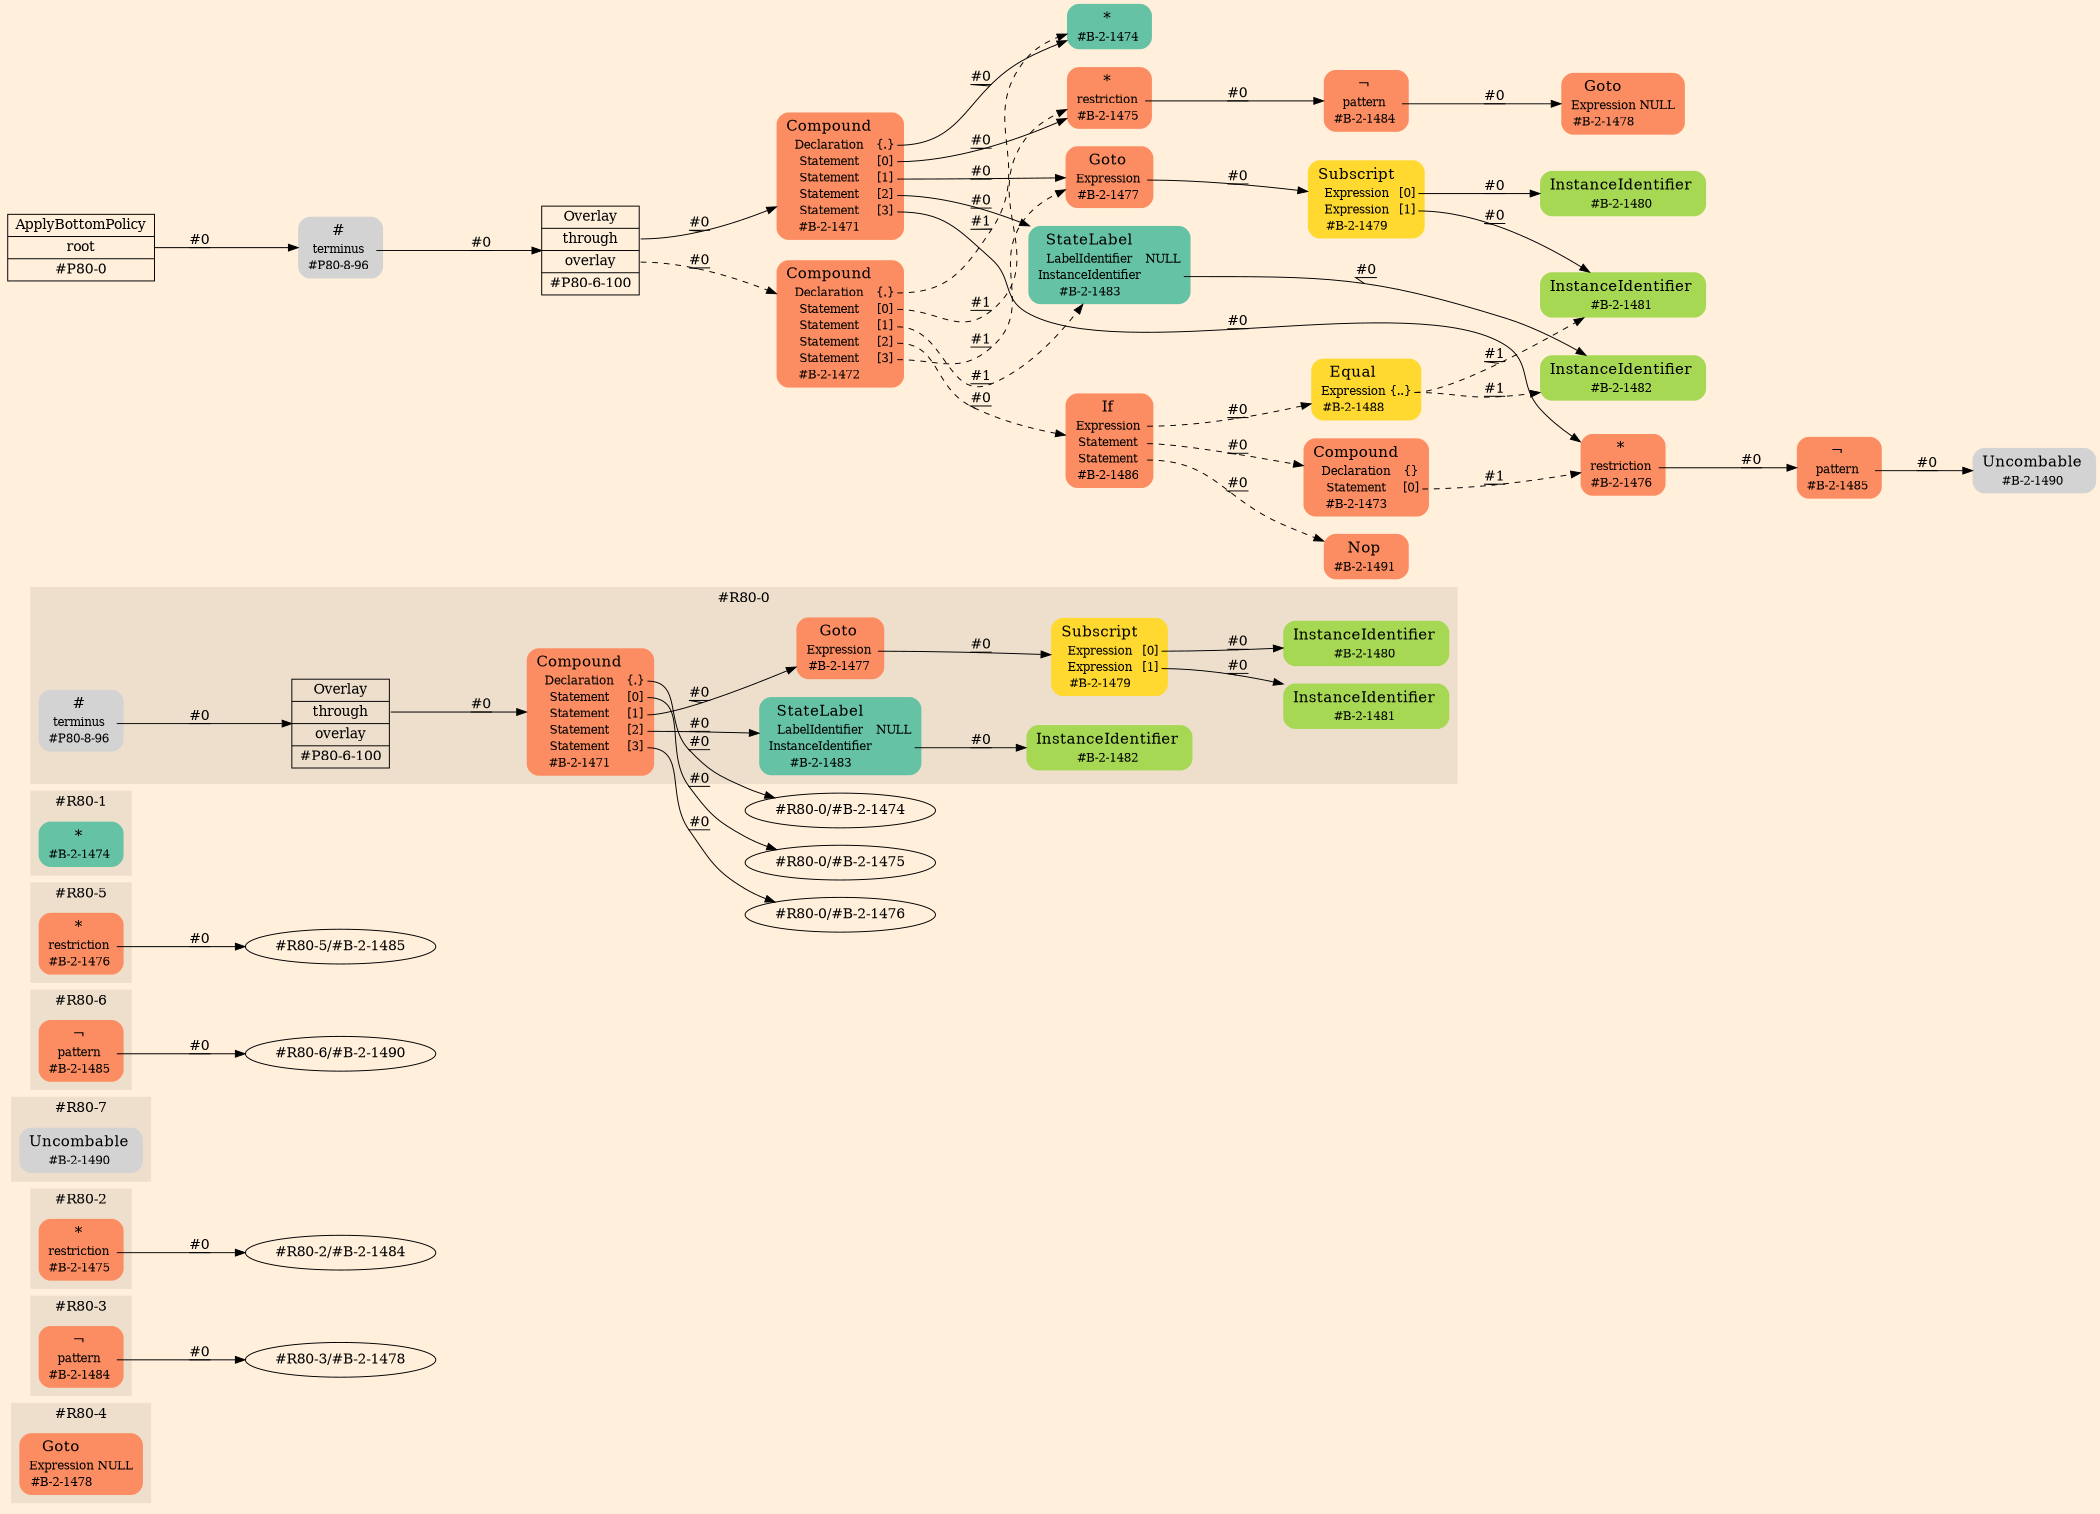 digraph Inferno {
graph [
rankdir = "LR"
ranksep = 1.0
size = "14,20"
bgcolor = antiquewhite1
color = black
fontcolor = black
];
node [
];
subgraph "cluster#R80-4" {
label = "#R80-4"
style = "filled"
color = antiquewhite2
"#R80-4/#B-2-1478" [
shape = "plaintext"
fillcolor = "/set28/2"
label = <<TABLE BORDER="0" CELLBORDER="0" CELLSPACING="0">
 <TR>
  <TD><FONT POINT-SIZE="16.0">Goto</FONT></TD>
  <TD></TD>
 </TR>
 <TR>
  <TD>Expression</TD>
  <TD PORT="port0">NULL</TD>
 </TR>
 <TR>
  <TD>#B-2-1478</TD>
  <TD PORT="port1"></TD>
 </TR>
</TABLE>>
style = "rounded,filled"
fontsize = "12"
];
}
subgraph "cluster#R80-3" {
label = "#R80-3"
style = "filled"
color = antiquewhite2
"#R80-3/#B-2-1484" [
shape = "plaintext"
fillcolor = "/set28/2"
label = <<TABLE BORDER="0" CELLBORDER="0" CELLSPACING="0">
 <TR>
  <TD><FONT POINT-SIZE="16.0">¬</FONT></TD>
  <TD></TD>
 </TR>
 <TR>
  <TD>pattern</TD>
  <TD PORT="port0"></TD>
 </TR>
 <TR>
  <TD>#B-2-1484</TD>
  <TD PORT="port1"></TD>
 </TR>
</TABLE>>
style = "rounded,filled"
fontsize = "12"
];
}
subgraph "cluster#R80-2" {
label = "#R80-2"
style = "filled"
color = antiquewhite2
"#R80-2/#B-2-1475" [
shape = "plaintext"
fillcolor = "/set28/2"
label = <<TABLE BORDER="0" CELLBORDER="0" CELLSPACING="0">
 <TR>
  <TD><FONT POINT-SIZE="16.0">*</FONT></TD>
  <TD></TD>
 </TR>
 <TR>
  <TD>restriction</TD>
  <TD PORT="port0"></TD>
 </TR>
 <TR>
  <TD>#B-2-1475</TD>
  <TD PORT="port1"></TD>
 </TR>
</TABLE>>
style = "rounded,filled"
fontsize = "12"
];
}
subgraph "cluster#R80-7" {
label = "#R80-7"
style = "filled"
color = antiquewhite2
"#R80-7/#B-2-1490" [
shape = "plaintext"
label = <<TABLE BORDER="0" CELLBORDER="0" CELLSPACING="0">
 <TR>
  <TD><FONT POINT-SIZE="16.0">Uncombable</FONT></TD>
  <TD></TD>
 </TR>
 <TR>
  <TD>#B-2-1490</TD>
  <TD PORT="port0"></TD>
 </TR>
</TABLE>>
style = "rounded,filled"
fontsize = "12"
];
}
subgraph "cluster#R80-6" {
label = "#R80-6"
style = "filled"
color = antiquewhite2
"#R80-6/#B-2-1485" [
shape = "plaintext"
fillcolor = "/set28/2"
label = <<TABLE BORDER="0" CELLBORDER="0" CELLSPACING="0">
 <TR>
  <TD><FONT POINT-SIZE="16.0">¬</FONT></TD>
  <TD></TD>
 </TR>
 <TR>
  <TD>pattern</TD>
  <TD PORT="port0"></TD>
 </TR>
 <TR>
  <TD>#B-2-1485</TD>
  <TD PORT="port1"></TD>
 </TR>
</TABLE>>
style = "rounded,filled"
fontsize = "12"
];
}
subgraph "cluster#R80-5" {
label = "#R80-5"
style = "filled"
color = antiquewhite2
"#R80-5/#B-2-1476" [
shape = "plaintext"
fillcolor = "/set28/2"
label = <<TABLE BORDER="0" CELLBORDER="0" CELLSPACING="0">
 <TR>
  <TD><FONT POINT-SIZE="16.0">*</FONT></TD>
  <TD></TD>
 </TR>
 <TR>
  <TD>restriction</TD>
  <TD PORT="port0"></TD>
 </TR>
 <TR>
  <TD>#B-2-1476</TD>
  <TD PORT="port1"></TD>
 </TR>
</TABLE>>
style = "rounded,filled"
fontsize = "12"
];
}
subgraph "cluster#R80-1" {
label = "#R80-1"
style = "filled"
color = antiquewhite2
"#R80-1/#B-2-1474" [
shape = "plaintext"
fillcolor = "/set28/1"
label = <<TABLE BORDER="0" CELLBORDER="0" CELLSPACING="0">
 <TR>
  <TD><FONT POINT-SIZE="16.0">*</FONT></TD>
  <TD></TD>
 </TR>
 <TR>
  <TD>#B-2-1474</TD>
  <TD PORT="port0"></TD>
 </TR>
</TABLE>>
style = "rounded,filled"
fontsize = "12"
];
}
subgraph "cluster#R80-0" {
label = "#R80-0"
style = "filled"
color = antiquewhite2
"#R80-0/#B-2-1482" [
shape = "plaintext"
fillcolor = "/set28/5"
label = <<TABLE BORDER="0" CELLBORDER="0" CELLSPACING="0">
 <TR>
  <TD><FONT POINT-SIZE="16.0">InstanceIdentifier</FONT></TD>
  <TD></TD>
 </TR>
 <TR>
  <TD>#B-2-1482</TD>
  <TD PORT="port0"></TD>
 </TR>
</TABLE>>
style = "rounded,filled"
fontsize = "12"
];
"#R80-0/#B-2-1483" [
shape = "plaintext"
fillcolor = "/set28/1"
label = <<TABLE BORDER="0" CELLBORDER="0" CELLSPACING="0">
 <TR>
  <TD><FONT POINT-SIZE="16.0">StateLabel</FONT></TD>
  <TD></TD>
 </TR>
 <TR>
  <TD>LabelIdentifier</TD>
  <TD PORT="port0">NULL</TD>
 </TR>
 <TR>
  <TD>InstanceIdentifier</TD>
  <TD PORT="port1"></TD>
 </TR>
 <TR>
  <TD>#B-2-1483</TD>
  <TD PORT="port2"></TD>
 </TR>
</TABLE>>
style = "rounded,filled"
fontsize = "12"
];
"#R80-0/#B-2-1481" [
shape = "plaintext"
fillcolor = "/set28/5"
label = <<TABLE BORDER="0" CELLBORDER="0" CELLSPACING="0">
 <TR>
  <TD><FONT POINT-SIZE="16.0">InstanceIdentifier</FONT></TD>
  <TD></TD>
 </TR>
 <TR>
  <TD>#B-2-1481</TD>
  <TD PORT="port0"></TD>
 </TR>
</TABLE>>
style = "rounded,filled"
fontsize = "12"
];
"#R80-0/#P80-8-96" [
shape = "plaintext"
label = <<TABLE BORDER="0" CELLBORDER="0" CELLSPACING="0">
 <TR>
  <TD><FONT POINT-SIZE="16.0">#</FONT></TD>
  <TD></TD>
 </TR>
 <TR>
  <TD>terminus</TD>
  <TD PORT="port0"></TD>
 </TR>
 <TR>
  <TD>#P80-8-96</TD>
  <TD PORT="port1"></TD>
 </TR>
</TABLE>>
style = "rounded,filled"
fontsize = "12"
];
"#R80-0/#B-2-1471" [
shape = "plaintext"
fillcolor = "/set28/2"
label = <<TABLE BORDER="0" CELLBORDER="0" CELLSPACING="0">
 <TR>
  <TD><FONT POINT-SIZE="16.0">Compound</FONT></TD>
  <TD></TD>
 </TR>
 <TR>
  <TD>Declaration</TD>
  <TD PORT="port0">{.}</TD>
 </TR>
 <TR>
  <TD>Statement</TD>
  <TD PORT="port1">[0]</TD>
 </TR>
 <TR>
  <TD>Statement</TD>
  <TD PORT="port2">[1]</TD>
 </TR>
 <TR>
  <TD>Statement</TD>
  <TD PORT="port3">[2]</TD>
 </TR>
 <TR>
  <TD>Statement</TD>
  <TD PORT="port4">[3]</TD>
 </TR>
 <TR>
  <TD>#B-2-1471</TD>
  <TD PORT="port5"></TD>
 </TR>
</TABLE>>
style = "rounded,filled"
fontsize = "12"
];
"#R80-0/#P80-6-100" [
shape = "record"
fillcolor = antiquewhite2
label = "<fixed> Overlay | <port0> through | <port1> overlay | <port2> #P80-6-100"
style = "filled"
fontsize = "14"
color = black
fontcolor = black
];
"#R80-0/#B-2-1479" [
shape = "plaintext"
fillcolor = "/set28/6"
label = <<TABLE BORDER="0" CELLBORDER="0" CELLSPACING="0">
 <TR>
  <TD><FONT POINT-SIZE="16.0">Subscript</FONT></TD>
  <TD></TD>
 </TR>
 <TR>
  <TD>Expression</TD>
  <TD PORT="port0">[0]</TD>
 </TR>
 <TR>
  <TD>Expression</TD>
  <TD PORT="port1">[1]</TD>
 </TR>
 <TR>
  <TD>#B-2-1479</TD>
  <TD PORT="port2"></TD>
 </TR>
</TABLE>>
style = "rounded,filled"
fontsize = "12"
];
"#R80-0/#B-2-1477" [
shape = "plaintext"
fillcolor = "/set28/2"
label = <<TABLE BORDER="0" CELLBORDER="0" CELLSPACING="0">
 <TR>
  <TD><FONT POINT-SIZE="16.0">Goto</FONT></TD>
  <TD></TD>
 </TR>
 <TR>
  <TD>Expression</TD>
  <TD PORT="port0"></TD>
 </TR>
 <TR>
  <TD>#B-2-1477</TD>
  <TD PORT="port1"></TD>
 </TR>
</TABLE>>
style = "rounded,filled"
fontsize = "12"
];
"#R80-0/#B-2-1480" [
shape = "plaintext"
fillcolor = "/set28/5"
label = <<TABLE BORDER="0" CELLBORDER="0" CELLSPACING="0">
 <TR>
  <TD><FONT POINT-SIZE="16.0">InstanceIdentifier</FONT></TD>
  <TD></TD>
 </TR>
 <TR>
  <TD>#B-2-1480</TD>
  <TD PORT="port0"></TD>
 </TR>
</TABLE>>
style = "rounded,filled"
fontsize = "12"
];
}
"CR#P80-0" [
shape = "record"
fillcolor = antiquewhite1
label = "<fixed> ApplyBottomPolicy | <port0> root | <port1> #P80-0"
style = "filled"
fontsize = "14"
color = black
fontcolor = black
];
"#P80-8-96" [
shape = "plaintext"
label = <<TABLE BORDER="0" CELLBORDER="0" CELLSPACING="0">
 <TR>
  <TD><FONT POINT-SIZE="16.0">#</FONT></TD>
  <TD></TD>
 </TR>
 <TR>
  <TD>terminus</TD>
  <TD PORT="port0"></TD>
 </TR>
 <TR>
  <TD>#P80-8-96</TD>
  <TD PORT="port1"></TD>
 </TR>
</TABLE>>
style = "rounded,filled"
fontsize = "12"
];
"#P80-6-100" [
shape = "record"
fillcolor = antiquewhite1
label = "<fixed> Overlay | <port0> through | <port1> overlay | <port2> #P80-6-100"
style = "filled"
fontsize = "14"
color = black
fontcolor = black
];
"#B-2-1471" [
shape = "plaintext"
fillcolor = "/set28/2"
label = <<TABLE BORDER="0" CELLBORDER="0" CELLSPACING="0">
 <TR>
  <TD><FONT POINT-SIZE="16.0">Compound</FONT></TD>
  <TD></TD>
 </TR>
 <TR>
  <TD>Declaration</TD>
  <TD PORT="port0">{.}</TD>
 </TR>
 <TR>
  <TD>Statement</TD>
  <TD PORT="port1">[0]</TD>
 </TR>
 <TR>
  <TD>Statement</TD>
  <TD PORT="port2">[1]</TD>
 </TR>
 <TR>
  <TD>Statement</TD>
  <TD PORT="port3">[2]</TD>
 </TR>
 <TR>
  <TD>Statement</TD>
  <TD PORT="port4">[3]</TD>
 </TR>
 <TR>
  <TD>#B-2-1471</TD>
  <TD PORT="port5"></TD>
 </TR>
</TABLE>>
style = "rounded,filled"
fontsize = "12"
];
"#B-2-1474" [
shape = "plaintext"
fillcolor = "/set28/1"
label = <<TABLE BORDER="0" CELLBORDER="0" CELLSPACING="0">
 <TR>
  <TD><FONT POINT-SIZE="16.0">*</FONT></TD>
  <TD></TD>
 </TR>
 <TR>
  <TD>#B-2-1474</TD>
  <TD PORT="port0"></TD>
 </TR>
</TABLE>>
style = "rounded,filled"
fontsize = "12"
];
"#B-2-1475" [
shape = "plaintext"
fillcolor = "/set28/2"
label = <<TABLE BORDER="0" CELLBORDER="0" CELLSPACING="0">
 <TR>
  <TD><FONT POINT-SIZE="16.0">*</FONT></TD>
  <TD></TD>
 </TR>
 <TR>
  <TD>restriction</TD>
  <TD PORT="port0"></TD>
 </TR>
 <TR>
  <TD>#B-2-1475</TD>
  <TD PORT="port1"></TD>
 </TR>
</TABLE>>
style = "rounded,filled"
fontsize = "12"
];
"#B-2-1484" [
shape = "plaintext"
fillcolor = "/set28/2"
label = <<TABLE BORDER="0" CELLBORDER="0" CELLSPACING="0">
 <TR>
  <TD><FONT POINT-SIZE="16.0">¬</FONT></TD>
  <TD></TD>
 </TR>
 <TR>
  <TD>pattern</TD>
  <TD PORT="port0"></TD>
 </TR>
 <TR>
  <TD>#B-2-1484</TD>
  <TD PORT="port1"></TD>
 </TR>
</TABLE>>
style = "rounded,filled"
fontsize = "12"
];
"#B-2-1478" [
shape = "plaintext"
fillcolor = "/set28/2"
label = <<TABLE BORDER="0" CELLBORDER="0" CELLSPACING="0">
 <TR>
  <TD><FONT POINT-SIZE="16.0">Goto</FONT></TD>
  <TD></TD>
 </TR>
 <TR>
  <TD>Expression</TD>
  <TD PORT="port0">NULL</TD>
 </TR>
 <TR>
  <TD>#B-2-1478</TD>
  <TD PORT="port1"></TD>
 </TR>
</TABLE>>
style = "rounded,filled"
fontsize = "12"
];
"#B-2-1477" [
shape = "plaintext"
fillcolor = "/set28/2"
label = <<TABLE BORDER="0" CELLBORDER="0" CELLSPACING="0">
 <TR>
  <TD><FONT POINT-SIZE="16.0">Goto</FONT></TD>
  <TD></TD>
 </TR>
 <TR>
  <TD>Expression</TD>
  <TD PORT="port0"></TD>
 </TR>
 <TR>
  <TD>#B-2-1477</TD>
  <TD PORT="port1"></TD>
 </TR>
</TABLE>>
style = "rounded,filled"
fontsize = "12"
];
"#B-2-1479" [
shape = "plaintext"
fillcolor = "/set28/6"
label = <<TABLE BORDER="0" CELLBORDER="0" CELLSPACING="0">
 <TR>
  <TD><FONT POINT-SIZE="16.0">Subscript</FONT></TD>
  <TD></TD>
 </TR>
 <TR>
  <TD>Expression</TD>
  <TD PORT="port0">[0]</TD>
 </TR>
 <TR>
  <TD>Expression</TD>
  <TD PORT="port1">[1]</TD>
 </TR>
 <TR>
  <TD>#B-2-1479</TD>
  <TD PORT="port2"></TD>
 </TR>
</TABLE>>
style = "rounded,filled"
fontsize = "12"
];
"#B-2-1480" [
shape = "plaintext"
fillcolor = "/set28/5"
label = <<TABLE BORDER="0" CELLBORDER="0" CELLSPACING="0">
 <TR>
  <TD><FONT POINT-SIZE="16.0">InstanceIdentifier</FONT></TD>
  <TD></TD>
 </TR>
 <TR>
  <TD>#B-2-1480</TD>
  <TD PORT="port0"></TD>
 </TR>
</TABLE>>
style = "rounded,filled"
fontsize = "12"
];
"#B-2-1481" [
shape = "plaintext"
fillcolor = "/set28/5"
label = <<TABLE BORDER="0" CELLBORDER="0" CELLSPACING="0">
 <TR>
  <TD><FONT POINT-SIZE="16.0">InstanceIdentifier</FONT></TD>
  <TD></TD>
 </TR>
 <TR>
  <TD>#B-2-1481</TD>
  <TD PORT="port0"></TD>
 </TR>
</TABLE>>
style = "rounded,filled"
fontsize = "12"
];
"#B-2-1483" [
shape = "plaintext"
fillcolor = "/set28/1"
label = <<TABLE BORDER="0" CELLBORDER="0" CELLSPACING="0">
 <TR>
  <TD><FONT POINT-SIZE="16.0">StateLabel</FONT></TD>
  <TD></TD>
 </TR>
 <TR>
  <TD>LabelIdentifier</TD>
  <TD PORT="port0">NULL</TD>
 </TR>
 <TR>
  <TD>InstanceIdentifier</TD>
  <TD PORT="port1"></TD>
 </TR>
 <TR>
  <TD>#B-2-1483</TD>
  <TD PORT="port2"></TD>
 </TR>
</TABLE>>
style = "rounded,filled"
fontsize = "12"
];
"#B-2-1482" [
shape = "plaintext"
fillcolor = "/set28/5"
label = <<TABLE BORDER="0" CELLBORDER="0" CELLSPACING="0">
 <TR>
  <TD><FONT POINT-SIZE="16.0">InstanceIdentifier</FONT></TD>
  <TD></TD>
 </TR>
 <TR>
  <TD>#B-2-1482</TD>
  <TD PORT="port0"></TD>
 </TR>
</TABLE>>
style = "rounded,filled"
fontsize = "12"
];
"#B-2-1476" [
shape = "plaintext"
fillcolor = "/set28/2"
label = <<TABLE BORDER="0" CELLBORDER="0" CELLSPACING="0">
 <TR>
  <TD><FONT POINT-SIZE="16.0">*</FONT></TD>
  <TD></TD>
 </TR>
 <TR>
  <TD>restriction</TD>
  <TD PORT="port0"></TD>
 </TR>
 <TR>
  <TD>#B-2-1476</TD>
  <TD PORT="port1"></TD>
 </TR>
</TABLE>>
style = "rounded,filled"
fontsize = "12"
];
"#B-2-1485" [
shape = "plaintext"
fillcolor = "/set28/2"
label = <<TABLE BORDER="0" CELLBORDER="0" CELLSPACING="0">
 <TR>
  <TD><FONT POINT-SIZE="16.0">¬</FONT></TD>
  <TD></TD>
 </TR>
 <TR>
  <TD>pattern</TD>
  <TD PORT="port0"></TD>
 </TR>
 <TR>
  <TD>#B-2-1485</TD>
  <TD PORT="port1"></TD>
 </TR>
</TABLE>>
style = "rounded,filled"
fontsize = "12"
];
"#B-2-1490" [
shape = "plaintext"
label = <<TABLE BORDER="0" CELLBORDER="0" CELLSPACING="0">
 <TR>
  <TD><FONT POINT-SIZE="16.0">Uncombable</FONT></TD>
  <TD></TD>
 </TR>
 <TR>
  <TD>#B-2-1490</TD>
  <TD PORT="port0"></TD>
 </TR>
</TABLE>>
style = "rounded,filled"
fontsize = "12"
];
"#B-2-1472" [
shape = "plaintext"
fillcolor = "/set28/2"
label = <<TABLE BORDER="0" CELLBORDER="0" CELLSPACING="0">
 <TR>
  <TD><FONT POINT-SIZE="16.0">Compound</FONT></TD>
  <TD></TD>
 </TR>
 <TR>
  <TD>Declaration</TD>
  <TD PORT="port0">{.}</TD>
 </TR>
 <TR>
  <TD>Statement</TD>
  <TD PORT="port1">[0]</TD>
 </TR>
 <TR>
  <TD>Statement</TD>
  <TD PORT="port2">[1]</TD>
 </TR>
 <TR>
  <TD>Statement</TD>
  <TD PORT="port3">[2]</TD>
 </TR>
 <TR>
  <TD>Statement</TD>
  <TD PORT="port4">[3]</TD>
 </TR>
 <TR>
  <TD>#B-2-1472</TD>
  <TD PORT="port5"></TD>
 </TR>
</TABLE>>
style = "rounded,filled"
fontsize = "12"
];
"#B-2-1486" [
shape = "plaintext"
fillcolor = "/set28/2"
label = <<TABLE BORDER="0" CELLBORDER="0" CELLSPACING="0">
 <TR>
  <TD><FONT POINT-SIZE="16.0">If</FONT></TD>
  <TD></TD>
 </TR>
 <TR>
  <TD>Expression</TD>
  <TD PORT="port0"></TD>
 </TR>
 <TR>
  <TD>Statement</TD>
  <TD PORT="port1"></TD>
 </TR>
 <TR>
  <TD>Statement</TD>
  <TD PORT="port2"></TD>
 </TR>
 <TR>
  <TD>#B-2-1486</TD>
  <TD PORT="port3"></TD>
 </TR>
</TABLE>>
style = "rounded,filled"
fontsize = "12"
];
"#B-2-1488" [
shape = "plaintext"
fillcolor = "/set28/6"
label = <<TABLE BORDER="0" CELLBORDER="0" CELLSPACING="0">
 <TR>
  <TD><FONT POINT-SIZE="16.0">Equal</FONT></TD>
  <TD></TD>
 </TR>
 <TR>
  <TD>Expression</TD>
  <TD PORT="port0">{..}</TD>
 </TR>
 <TR>
  <TD>#B-2-1488</TD>
  <TD PORT="port1"></TD>
 </TR>
</TABLE>>
style = "rounded,filled"
fontsize = "12"
];
"#B-2-1473" [
shape = "plaintext"
fillcolor = "/set28/2"
label = <<TABLE BORDER="0" CELLBORDER="0" CELLSPACING="0">
 <TR>
  <TD><FONT POINT-SIZE="16.0">Compound</FONT></TD>
  <TD></TD>
 </TR>
 <TR>
  <TD>Declaration</TD>
  <TD PORT="port0">{}</TD>
 </TR>
 <TR>
  <TD>Statement</TD>
  <TD PORT="port1">[0]</TD>
 </TR>
 <TR>
  <TD>#B-2-1473</TD>
  <TD PORT="port2"></TD>
 </TR>
</TABLE>>
style = "rounded,filled"
fontsize = "12"
];
"#B-2-1491" [
shape = "plaintext"
fillcolor = "/set28/2"
label = <<TABLE BORDER="0" CELLBORDER="0" CELLSPACING="0">
 <TR>
  <TD><FONT POINT-SIZE="16.0">Nop</FONT></TD>
  <TD></TD>
 </TR>
 <TR>
  <TD>#B-2-1491</TD>
  <TD PORT="port0"></TD>
 </TR>
</TABLE>>
style = "rounded,filled"
fontsize = "12"
];
"CR#P80-0":port0 -> "#P80-8-96" [style="solid"
label = "#0"
decorate = true
color = black
fontcolor = black
];
"#P80-8-96":port0 -> "#P80-6-100" [style="solid"
label = "#0"
decorate = true
color = black
fontcolor = black
];
"#P80-6-100":port0 -> "#B-2-1471" [style="solid"
label = "#0"
decorate = true
color = black
fontcolor = black
];
"#P80-6-100":port1 -> "#B-2-1472" [style="dashed"
label = "#0"
decorate = true
color = black
fontcolor = black
];
"#B-2-1471":port0 -> "#B-2-1474" [style="solid"
label = "#0"
decorate = true
color = black
fontcolor = black
];
"#B-2-1471":port1 -> "#B-2-1475" [style="solid"
label = "#0"
decorate = true
color = black
fontcolor = black
];
"#B-2-1471":port2 -> "#B-2-1477" [style="solid"
label = "#0"
decorate = true
color = black
fontcolor = black
];
"#B-2-1471":port3 -> "#B-2-1483" [style="solid"
label = "#0"
decorate = true
color = black
fontcolor = black
];
"#B-2-1471":port4 -> "#B-2-1476" [style="solid"
label = "#0"
decorate = true
color = black
fontcolor = black
];
"#B-2-1475":port0 -> "#B-2-1484" [style="solid"
label = "#0"
decorate = true
color = black
fontcolor = black
];
"#B-2-1484":port0 -> "#B-2-1478" [style="solid"
label = "#0"
decorate = true
color = black
fontcolor = black
];
"#B-2-1477":port0 -> "#B-2-1479" [style="solid"
label = "#0"
decorate = true
color = black
fontcolor = black
];
"#B-2-1479":port0 -> "#B-2-1480" [style="solid"
label = "#0"
decorate = true
color = black
fontcolor = black
];
"#B-2-1479":port1 -> "#B-2-1481" [style="solid"
label = "#0"
decorate = true
color = black
fontcolor = black
];
"#B-2-1483":port1 -> "#B-2-1482" [style="solid"
label = "#0"
decorate = true
color = black
fontcolor = black
];
"#B-2-1476":port0 -> "#B-2-1485" [style="solid"
label = "#0"
decorate = true
color = black
fontcolor = black
];
"#B-2-1485":port0 -> "#B-2-1490" [style="solid"
label = "#0"
decorate = true
color = black
fontcolor = black
];
"#B-2-1472":port0 -> "#B-2-1474" [style="dashed"
label = "#1"
decorate = true
color = black
fontcolor = black
];
"#B-2-1472":port1 -> "#B-2-1475" [style="dashed"
label = "#1"
decorate = true
color = black
fontcolor = black
];
"#B-2-1472":port2 -> "#B-2-1483" [style="dashed"
label = "#1"
decorate = true
color = black
fontcolor = black
];
"#B-2-1472":port3 -> "#B-2-1486" [style="dashed"
label = "#0"
decorate = true
color = black
fontcolor = black
];
"#B-2-1472":port4 -> "#B-2-1477" [style="dashed"
label = "#1"
decorate = true
color = black
fontcolor = black
];
"#B-2-1486":port0 -> "#B-2-1488" [style="dashed"
label = "#0"
decorate = true
color = black
fontcolor = black
];
"#B-2-1486":port1 -> "#B-2-1473" [style="dashed"
label = "#0"
decorate = true
color = black
fontcolor = black
];
"#B-2-1486":port2 -> "#B-2-1491" [style="dashed"
label = "#0"
decorate = true
color = black
fontcolor = black
];
"#B-2-1488":port0 -> "#B-2-1481" [style="dashed"
label = "#1"
decorate = true
color = black
fontcolor = black
];
"#B-2-1488":port0 -> "#B-2-1482" [style="dashed"
label = "#1"
decorate = true
color = black
fontcolor = black
];
"#B-2-1473":port1 -> "#B-2-1476" [style="dashed"
label = "#1"
decorate = true
color = black
fontcolor = black
];
"#R80-0/#B-2-1483":port1 -> "#R80-0/#B-2-1482" [style="solid"
label = "#0"
decorate = true
color = black
fontcolor = black
];
"#R80-0/#P80-8-96":port0 -> "#R80-0/#P80-6-100" [style="solid"
label = "#0"
decorate = true
color = black
fontcolor = black
];
"#R80-0/#B-2-1471":port0 -> "#R80-0/#B-2-1474" [style="solid"
label = "#0"
decorate = true
color = black
fontcolor = black
];
"#R80-0/#B-2-1471":port1 -> "#R80-0/#B-2-1475" [style="solid"
label = "#0"
decorate = true
color = black
fontcolor = black
];
"#R80-0/#B-2-1471":port2 -> "#R80-0/#B-2-1477" [style="solid"
label = "#0"
decorate = true
color = black
fontcolor = black
];
"#R80-0/#B-2-1471":port3 -> "#R80-0/#B-2-1483" [style="solid"
label = "#0"
decorate = true
color = black
fontcolor = black
];
"#R80-0/#B-2-1471":port4 -> "#R80-0/#B-2-1476" [style="solid"
label = "#0"
decorate = true
color = black
fontcolor = black
];
"#R80-0/#P80-6-100":port0 -> "#R80-0/#B-2-1471" [style="solid"
label = "#0"
decorate = true
color = black
fontcolor = black
];
"#R80-0/#B-2-1479":port0 -> "#R80-0/#B-2-1480" [style="solid"
label = "#0"
decorate = true
color = black
fontcolor = black
];
"#R80-0/#B-2-1479":port1 -> "#R80-0/#B-2-1481" [style="solid"
label = "#0"
decorate = true
color = black
fontcolor = black
];
"#R80-0/#B-2-1477":port0 -> "#R80-0/#B-2-1479" [style="solid"
label = "#0"
decorate = true
color = black
fontcolor = black
];
"#R80-5/#B-2-1476":port0 -> "#R80-5/#B-2-1485" [style="solid"
label = "#0"
decorate = true
color = black
fontcolor = black
];
"#R80-6/#B-2-1485":port0 -> "#R80-6/#B-2-1490" [style="solid"
label = "#0"
decorate = true
color = black
fontcolor = black
];
"#R80-2/#B-2-1475":port0 -> "#R80-2/#B-2-1484" [style="solid"
label = "#0"
decorate = true
color = black
fontcolor = black
];
"#R80-3/#B-2-1484":port0 -> "#R80-3/#B-2-1478" [style="solid"
label = "#0"
decorate = true
color = black
fontcolor = black
];
}
